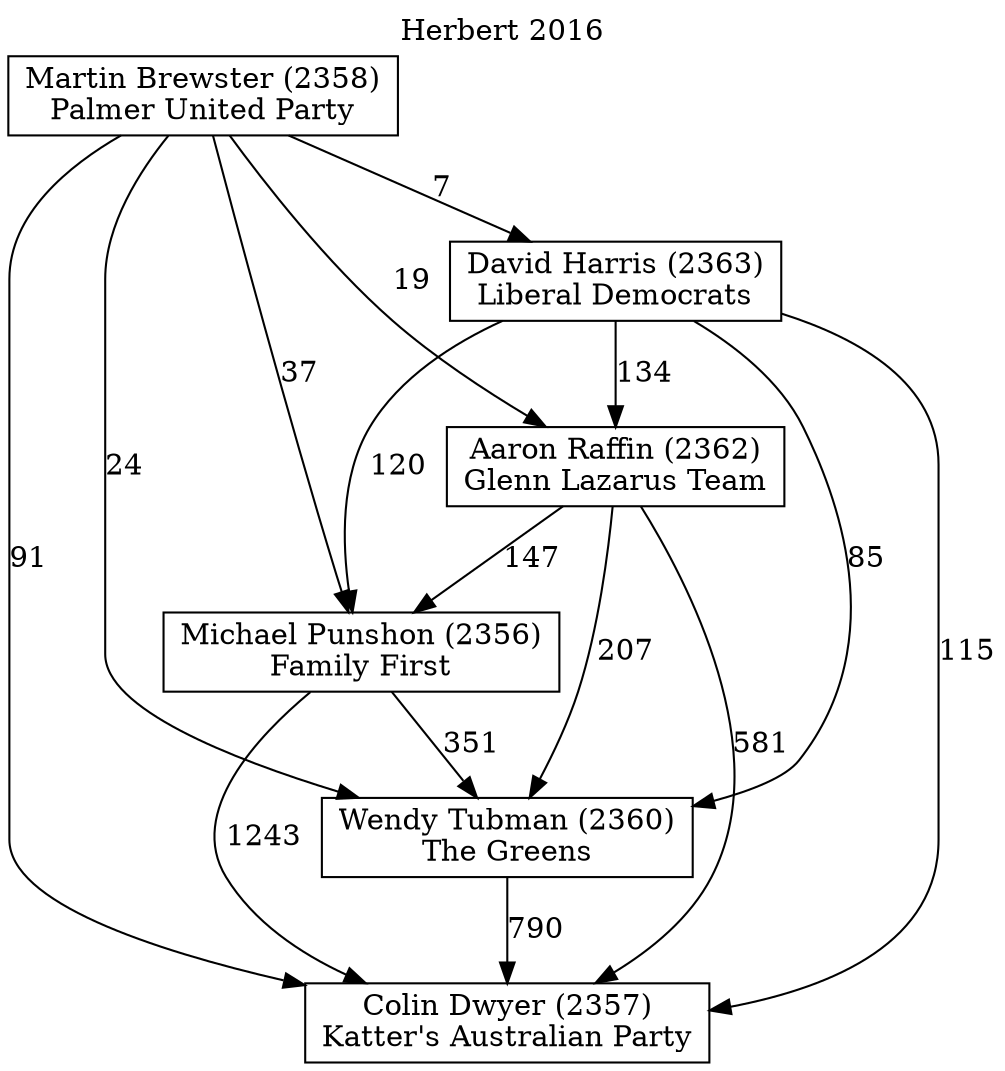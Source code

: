 // House preference flow
digraph "Colin Dwyer (2357)_Herbert_2016" {
	graph [label="Herbert 2016" labelloc=t mclimit=10]
	node [shape=box]
	"Martin Brewster (2358)" [label="Martin Brewster (2358)
Palmer United Party"]
	"Wendy Tubman (2360)" [label="Wendy Tubman (2360)
The Greens"]
	"David Harris (2363)" [label="David Harris (2363)
Liberal Democrats"]
	"Michael Punshon (2356)" [label="Michael Punshon (2356)
Family First"]
	"Aaron Raffin (2362)" [label="Aaron Raffin (2362)
Glenn Lazarus Team"]
	"Colin Dwyer (2357)" [label="Colin Dwyer (2357)
Katter's Australian Party"]
	"Michael Punshon (2356)" -> "Wendy Tubman (2360)" [label=351]
	"Martin Brewster (2358)" -> "Wendy Tubman (2360)" [label=24]
	"Martin Brewster (2358)" -> "David Harris (2363)" [label=7]
	"Aaron Raffin (2362)" -> "Colin Dwyer (2357)" [label=581]
	"Michael Punshon (2356)" -> "Colin Dwyer (2357)" [label=1243]
	"Martin Brewster (2358)" -> "Colin Dwyer (2357)" [label=91]
	"David Harris (2363)" -> "Colin Dwyer (2357)" [label=115]
	"David Harris (2363)" -> "Wendy Tubman (2360)" [label=85]
	"Aaron Raffin (2362)" -> "Michael Punshon (2356)" [label=147]
	"Aaron Raffin (2362)" -> "Wendy Tubman (2360)" [label=207]
	"David Harris (2363)" -> "Michael Punshon (2356)" [label=120]
	"Martin Brewster (2358)" -> "Michael Punshon (2356)" [label=37]
	"Wendy Tubman (2360)" -> "Colin Dwyer (2357)" [label=790]
	"David Harris (2363)" -> "Aaron Raffin (2362)" [label=134]
	"Martin Brewster (2358)" -> "Aaron Raffin (2362)" [label=19]
}
